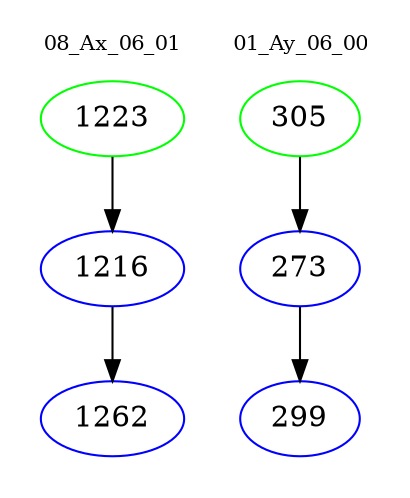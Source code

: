 digraph{
subgraph cluster_0 {
color = white
label = "08_Ax_06_01";
fontsize=10;
T0_1223 [label="1223", color="green"]
T0_1223 -> T0_1216 [color="black"]
T0_1216 [label="1216", color="blue"]
T0_1216 -> T0_1262 [color="black"]
T0_1262 [label="1262", color="blue"]
}
subgraph cluster_1 {
color = white
label = "01_Ay_06_00";
fontsize=10;
T1_305 [label="305", color="green"]
T1_305 -> T1_273 [color="black"]
T1_273 [label="273", color="blue"]
T1_273 -> T1_299 [color="black"]
T1_299 [label="299", color="blue"]
}
}
